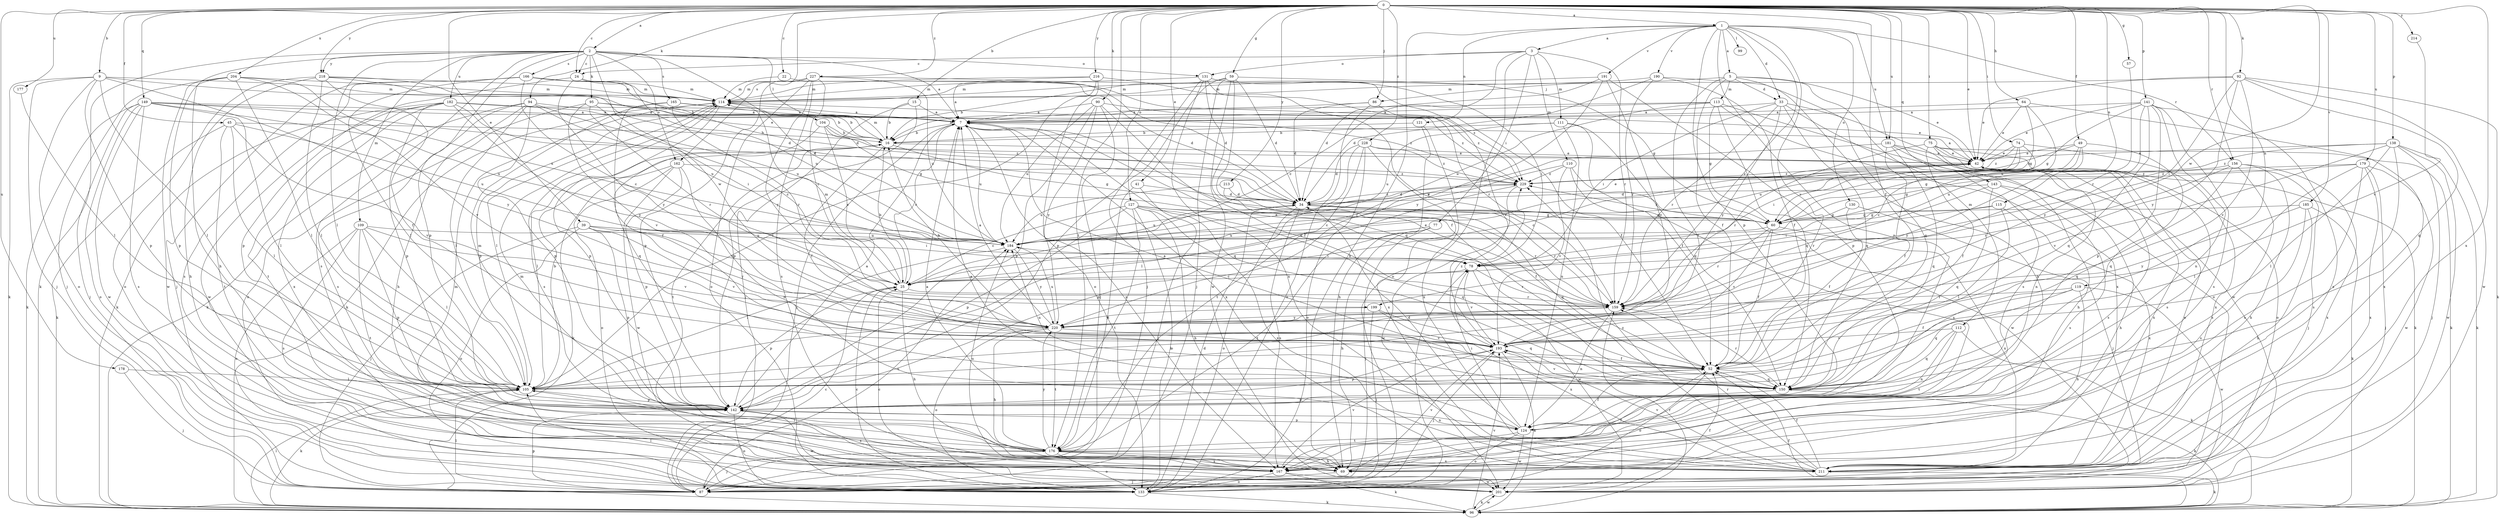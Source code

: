 strict digraph  {
0;
1;
2;
3;
5;
7;
9;
15;
16;
22;
24;
25;
33;
34;
39;
41;
42;
45;
49;
52;
57;
59;
60;
64;
69;
74;
75;
77;
78;
86;
87;
90;
92;
94;
95;
96;
99;
104;
105;
109;
110;
111;
112;
113;
114;
115;
119;
121;
124;
127;
130;
131;
133;
138;
141;
142;
143;
149;
150;
156;
159;
162;
165;
166;
167;
176;
177;
178;
179;
181;
182;
184;
185;
190;
191;
193;
199;
201;
204;
211;
213;
214;
216;
218;
220;
227;
228;
229;
0 -> 1  [label=a];
0 -> 2  [label=a];
0 -> 9  [label=b];
0 -> 15  [label=b];
0 -> 22  [label=c];
0 -> 24  [label=c];
0 -> 39  [label=e];
0 -> 41  [label=e];
0 -> 42  [label=e];
0 -> 45  [label=f];
0 -> 49  [label=f];
0 -> 52  [label=f];
0 -> 57  [label=g];
0 -> 59  [label=g];
0 -> 64  [label=h];
0 -> 74  [label=i];
0 -> 75  [label=i];
0 -> 86  [label=j];
0 -> 90  [label=k];
0 -> 92  [label=k];
0 -> 94  [label=k];
0 -> 115  [label=n];
0 -> 119  [label=n];
0 -> 127  [label=o];
0 -> 138  [label=p];
0 -> 141  [label=p];
0 -> 143  [label=q];
0 -> 149  [label=q];
0 -> 156  [label=r];
0 -> 162  [label=s];
0 -> 176  [label=t];
0 -> 177  [label=u];
0 -> 178  [label=u];
0 -> 179  [label=u];
0 -> 181  [label=u];
0 -> 185  [label=v];
0 -> 199  [label=w];
0 -> 204  [label=x];
0 -> 211  [label=x];
0 -> 213  [label=y];
0 -> 214  [label=y];
0 -> 216  [label=y];
0 -> 218  [label=y];
0 -> 227  [label=z];
0 -> 228  [label=z];
1 -> 3  [label=a];
1 -> 5  [label=a];
1 -> 33  [label=d];
1 -> 69  [label=h];
1 -> 99  [label=l];
1 -> 121  [label=n];
1 -> 124  [label=n];
1 -> 130  [label=o];
1 -> 142  [label=p];
1 -> 156  [label=r];
1 -> 159  [label=r];
1 -> 181  [label=u];
1 -> 190  [label=v];
1 -> 191  [label=v];
1 -> 193  [label=v];
2 -> 7  [label=a];
2 -> 24  [label=c];
2 -> 69  [label=h];
2 -> 95  [label=k];
2 -> 96  [label=k];
2 -> 104  [label=l];
2 -> 105  [label=l];
2 -> 109  [label=m];
2 -> 131  [label=o];
2 -> 142  [label=p];
2 -> 162  [label=s];
2 -> 165  [label=s];
2 -> 166  [label=s];
2 -> 167  [label=s];
2 -> 182  [label=u];
2 -> 184  [label=u];
2 -> 199  [label=w];
2 -> 218  [label=y];
3 -> 24  [label=c];
3 -> 25  [label=c];
3 -> 77  [label=i];
3 -> 110  [label=m];
3 -> 111  [label=m];
3 -> 131  [label=o];
3 -> 133  [label=o];
3 -> 159  [label=r];
5 -> 33  [label=d];
5 -> 42  [label=e];
5 -> 52  [label=f];
5 -> 69  [label=h];
5 -> 86  [label=j];
5 -> 105  [label=l];
5 -> 112  [label=m];
5 -> 113  [label=m];
7 -> 16  [label=b];
7 -> 25  [label=c];
7 -> 87  [label=j];
7 -> 150  [label=q];
7 -> 159  [label=r];
7 -> 167  [label=s];
7 -> 184  [label=u];
7 -> 211  [label=x];
9 -> 42  [label=e];
9 -> 87  [label=j];
9 -> 96  [label=k];
9 -> 105  [label=l];
9 -> 114  [label=m];
9 -> 133  [label=o];
9 -> 142  [label=p];
9 -> 220  [label=y];
15 -> 7  [label=a];
15 -> 16  [label=b];
15 -> 87  [label=j];
15 -> 142  [label=p];
16 -> 42  [label=e];
16 -> 52  [label=f];
16 -> 60  [label=g];
16 -> 105  [label=l];
16 -> 114  [label=m];
16 -> 176  [label=t];
22 -> 34  [label=d];
22 -> 114  [label=m];
24 -> 114  [label=m];
24 -> 142  [label=p];
24 -> 184  [label=u];
24 -> 220  [label=y];
25 -> 16  [label=b];
25 -> 42  [label=e];
25 -> 69  [label=h];
25 -> 114  [label=m];
25 -> 142  [label=p];
25 -> 159  [label=r];
33 -> 7  [label=a];
33 -> 78  [label=i];
33 -> 150  [label=q];
33 -> 159  [label=r];
33 -> 167  [label=s];
33 -> 201  [label=w];
33 -> 220  [label=y];
34 -> 42  [label=e];
34 -> 60  [label=g];
34 -> 133  [label=o];
34 -> 150  [label=q];
34 -> 159  [label=r];
34 -> 167  [label=s];
34 -> 184  [label=u];
34 -> 229  [label=z];
39 -> 25  [label=c];
39 -> 78  [label=i];
39 -> 87  [label=j];
39 -> 133  [label=o];
39 -> 142  [label=p];
39 -> 184  [label=u];
39 -> 193  [label=v];
39 -> 220  [label=y];
41 -> 34  [label=d];
41 -> 87  [label=j];
41 -> 176  [label=t];
42 -> 7  [label=a];
42 -> 25  [label=c];
42 -> 87  [label=j];
42 -> 167  [label=s];
42 -> 211  [label=x];
42 -> 229  [label=z];
45 -> 16  [label=b];
45 -> 96  [label=k];
45 -> 105  [label=l];
45 -> 176  [label=t];
45 -> 184  [label=u];
45 -> 193  [label=v];
49 -> 42  [label=e];
49 -> 60  [label=g];
49 -> 150  [label=q];
49 -> 184  [label=u];
49 -> 220  [label=y];
49 -> 229  [label=z];
52 -> 105  [label=l];
52 -> 133  [label=o];
52 -> 150  [label=q];
57 -> 159  [label=r];
59 -> 16  [label=b];
59 -> 34  [label=d];
59 -> 52  [label=f];
59 -> 60  [label=g];
59 -> 87  [label=j];
59 -> 114  [label=m];
59 -> 142  [label=p];
59 -> 201  [label=w];
60 -> 52  [label=f];
60 -> 159  [label=r];
60 -> 184  [label=u];
60 -> 193  [label=v];
60 -> 211  [label=x];
60 -> 229  [label=z];
64 -> 7  [label=a];
64 -> 42  [label=e];
64 -> 60  [label=g];
64 -> 184  [label=u];
64 -> 211  [label=x];
69 -> 52  [label=f];
69 -> 87  [label=j];
69 -> 114  [label=m];
69 -> 193  [label=v];
74 -> 25  [label=c];
74 -> 42  [label=e];
74 -> 78  [label=i];
74 -> 184  [label=u];
74 -> 211  [label=x];
74 -> 229  [label=z];
75 -> 42  [label=e];
75 -> 52  [label=f];
75 -> 96  [label=k];
75 -> 124  [label=n];
75 -> 133  [label=o];
75 -> 159  [label=r];
75 -> 167  [label=s];
77 -> 69  [label=h];
77 -> 87  [label=j];
77 -> 176  [label=t];
77 -> 184  [label=u];
78 -> 25  [label=c];
78 -> 159  [label=r];
78 -> 193  [label=v];
78 -> 201  [label=w];
86 -> 7  [label=a];
86 -> 34  [label=d];
86 -> 52  [label=f];
86 -> 133  [label=o];
87 -> 25  [label=c];
87 -> 105  [label=l];
87 -> 142  [label=p];
87 -> 184  [label=u];
90 -> 7  [label=a];
90 -> 52  [label=f];
90 -> 87  [label=j];
90 -> 142  [label=p];
90 -> 184  [label=u];
90 -> 220  [label=y];
90 -> 229  [label=z];
92 -> 42  [label=e];
92 -> 78  [label=i];
92 -> 96  [label=k];
92 -> 114  [label=m];
92 -> 150  [label=q];
92 -> 193  [label=v];
92 -> 201  [label=w];
92 -> 220  [label=y];
94 -> 7  [label=a];
94 -> 69  [label=h];
94 -> 78  [label=i];
94 -> 96  [label=k];
94 -> 105  [label=l];
94 -> 142  [label=p];
94 -> 167  [label=s];
94 -> 184  [label=u];
95 -> 7  [label=a];
95 -> 16  [label=b];
95 -> 25  [label=c];
95 -> 133  [label=o];
95 -> 159  [label=r];
95 -> 193  [label=v];
96 -> 52  [label=f];
96 -> 105  [label=l];
96 -> 159  [label=r];
96 -> 193  [label=v];
96 -> 201  [label=w];
104 -> 16  [label=b];
104 -> 25  [label=c];
104 -> 60  [label=g];
104 -> 150  [label=q];
104 -> 229  [label=z];
105 -> 16  [label=b];
105 -> 96  [label=k];
105 -> 114  [label=m];
105 -> 142  [label=p];
109 -> 105  [label=l];
109 -> 133  [label=o];
109 -> 142  [label=p];
109 -> 167  [label=s];
109 -> 176  [label=t];
109 -> 184  [label=u];
109 -> 193  [label=v];
110 -> 25  [label=c];
110 -> 167  [label=s];
110 -> 193  [label=v];
110 -> 201  [label=w];
110 -> 229  [label=z];
111 -> 16  [label=b];
111 -> 52  [label=f];
111 -> 124  [label=n];
111 -> 150  [label=q];
111 -> 184  [label=u];
112 -> 96  [label=k];
112 -> 124  [label=n];
112 -> 150  [label=q];
112 -> 176  [label=t];
112 -> 193  [label=v];
113 -> 7  [label=a];
113 -> 16  [label=b];
113 -> 60  [label=g];
113 -> 133  [label=o];
113 -> 150  [label=q];
113 -> 184  [label=u];
113 -> 211  [label=x];
114 -> 7  [label=a];
114 -> 96  [label=k];
114 -> 105  [label=l];
114 -> 142  [label=p];
114 -> 167  [label=s];
114 -> 229  [label=z];
115 -> 60  [label=g];
115 -> 78  [label=i];
115 -> 105  [label=l];
115 -> 211  [label=x];
119 -> 52  [label=f];
119 -> 69  [label=h];
119 -> 150  [label=q];
119 -> 159  [label=r];
119 -> 201  [label=w];
121 -> 16  [label=b];
121 -> 69  [label=h];
121 -> 211  [label=x];
124 -> 7  [label=a];
124 -> 34  [label=d];
124 -> 52  [label=f];
124 -> 78  [label=i];
124 -> 133  [label=o];
124 -> 142  [label=p];
124 -> 176  [label=t];
124 -> 201  [label=w];
127 -> 25  [label=c];
127 -> 60  [label=g];
127 -> 69  [label=h];
127 -> 133  [label=o];
127 -> 142  [label=p];
127 -> 150  [label=q];
127 -> 159  [label=r];
127 -> 176  [label=t];
127 -> 211  [label=x];
130 -> 52  [label=f];
130 -> 60  [label=g];
130 -> 87  [label=j];
131 -> 78  [label=i];
131 -> 87  [label=j];
131 -> 114  [label=m];
131 -> 150  [label=q];
131 -> 159  [label=r];
131 -> 193  [label=v];
131 -> 211  [label=x];
133 -> 25  [label=c];
133 -> 34  [label=d];
133 -> 78  [label=i];
133 -> 96  [label=k];
133 -> 105  [label=l];
138 -> 42  [label=e];
138 -> 87  [label=j];
138 -> 96  [label=k];
138 -> 105  [label=l];
138 -> 167  [label=s];
138 -> 193  [label=v];
138 -> 201  [label=w];
138 -> 229  [label=z];
141 -> 7  [label=a];
141 -> 42  [label=e];
141 -> 60  [label=g];
141 -> 124  [label=n];
141 -> 142  [label=p];
141 -> 150  [label=q];
141 -> 167  [label=s];
141 -> 211  [label=x];
141 -> 220  [label=y];
142 -> 7  [label=a];
142 -> 124  [label=n];
142 -> 133  [label=o];
142 -> 167  [label=s];
142 -> 201  [label=w];
143 -> 34  [label=d];
143 -> 69  [label=h];
143 -> 150  [label=q];
143 -> 159  [label=r];
143 -> 167  [label=s];
149 -> 7  [label=a];
149 -> 16  [label=b];
149 -> 34  [label=d];
149 -> 87  [label=j];
149 -> 96  [label=k];
149 -> 105  [label=l];
149 -> 133  [label=o];
149 -> 167  [label=s];
149 -> 184  [label=u];
149 -> 201  [label=w];
150 -> 7  [label=a];
150 -> 96  [label=k];
150 -> 142  [label=p];
150 -> 159  [label=r];
150 -> 184  [label=u];
150 -> 193  [label=v];
156 -> 69  [label=h];
156 -> 150  [label=q];
156 -> 159  [label=r];
156 -> 167  [label=s];
156 -> 211  [label=x];
156 -> 229  [label=z];
159 -> 7  [label=a];
159 -> 105  [label=l];
159 -> 124  [label=n];
159 -> 220  [label=y];
162 -> 96  [label=k];
162 -> 124  [label=n];
162 -> 133  [label=o];
162 -> 142  [label=p];
162 -> 201  [label=w];
162 -> 229  [label=z];
165 -> 7  [label=a];
165 -> 52  [label=f];
165 -> 142  [label=p];
165 -> 159  [label=r];
165 -> 229  [label=z];
166 -> 25  [label=c];
166 -> 34  [label=d];
166 -> 87  [label=j];
166 -> 105  [label=l];
166 -> 114  [label=m];
166 -> 167  [label=s];
166 -> 229  [label=z];
167 -> 96  [label=k];
167 -> 133  [label=o];
167 -> 184  [label=u];
167 -> 193  [label=v];
167 -> 201  [label=w];
176 -> 7  [label=a];
176 -> 69  [label=h];
176 -> 87  [label=j];
176 -> 105  [label=l];
176 -> 114  [label=m];
176 -> 133  [label=o];
176 -> 167  [label=s];
176 -> 211  [label=x];
176 -> 220  [label=y];
177 -> 105  [label=l];
178 -> 87  [label=j];
178 -> 105  [label=l];
179 -> 60  [label=g];
179 -> 87  [label=j];
179 -> 105  [label=l];
179 -> 167  [label=s];
179 -> 201  [label=w];
179 -> 211  [label=x];
179 -> 229  [label=z];
181 -> 42  [label=e];
181 -> 52  [label=f];
181 -> 69  [label=h];
181 -> 96  [label=k];
181 -> 150  [label=q];
181 -> 184  [label=u];
182 -> 7  [label=a];
182 -> 42  [label=e];
182 -> 96  [label=k];
182 -> 142  [label=p];
182 -> 176  [label=t];
182 -> 184  [label=u];
182 -> 201  [label=w];
182 -> 211  [label=x];
182 -> 220  [label=y];
184 -> 78  [label=i];
184 -> 105  [label=l];
184 -> 220  [label=y];
185 -> 60  [label=g];
185 -> 69  [label=h];
185 -> 96  [label=k];
185 -> 167  [label=s];
185 -> 220  [label=y];
190 -> 34  [label=d];
190 -> 52  [label=f];
190 -> 114  [label=m];
190 -> 150  [label=q];
190 -> 159  [label=r];
191 -> 34  [label=d];
191 -> 114  [label=m];
191 -> 142  [label=p];
191 -> 193  [label=v];
191 -> 220  [label=y];
193 -> 52  [label=f];
193 -> 87  [label=j];
193 -> 96  [label=k];
193 -> 142  [label=p];
193 -> 229  [label=z];
199 -> 87  [label=j];
199 -> 150  [label=q];
199 -> 211  [label=x];
199 -> 220  [label=y];
201 -> 25  [label=c];
201 -> 52  [label=f];
201 -> 96  [label=k];
204 -> 87  [label=j];
204 -> 105  [label=l];
204 -> 114  [label=m];
204 -> 142  [label=p];
204 -> 184  [label=u];
204 -> 193  [label=v];
204 -> 201  [label=w];
211 -> 42  [label=e];
211 -> 52  [label=f];
211 -> 96  [label=k];
211 -> 159  [label=r];
211 -> 193  [label=v];
211 -> 229  [label=z];
213 -> 34  [label=d];
213 -> 52  [label=f];
213 -> 184  [label=u];
214 -> 193  [label=v];
216 -> 7  [label=a];
216 -> 105  [label=l];
216 -> 114  [label=m];
216 -> 133  [label=o];
216 -> 159  [label=r];
218 -> 16  [label=b];
218 -> 34  [label=d];
218 -> 52  [label=f];
218 -> 69  [label=h];
218 -> 105  [label=l];
218 -> 114  [label=m];
218 -> 133  [label=o];
220 -> 7  [label=a];
220 -> 16  [label=b];
220 -> 69  [label=h];
220 -> 133  [label=o];
220 -> 176  [label=t];
220 -> 184  [label=u];
220 -> 193  [label=v];
227 -> 25  [label=c];
227 -> 34  [label=d];
227 -> 114  [label=m];
227 -> 133  [label=o];
227 -> 142  [label=p];
227 -> 167  [label=s];
227 -> 184  [label=u];
227 -> 220  [label=y];
228 -> 34  [label=d];
228 -> 42  [label=e];
228 -> 105  [label=l];
228 -> 133  [label=o];
228 -> 176  [label=t];
228 -> 211  [label=x];
228 -> 229  [label=z];
229 -> 34  [label=d];
229 -> 142  [label=p];
229 -> 201  [label=w];
}

